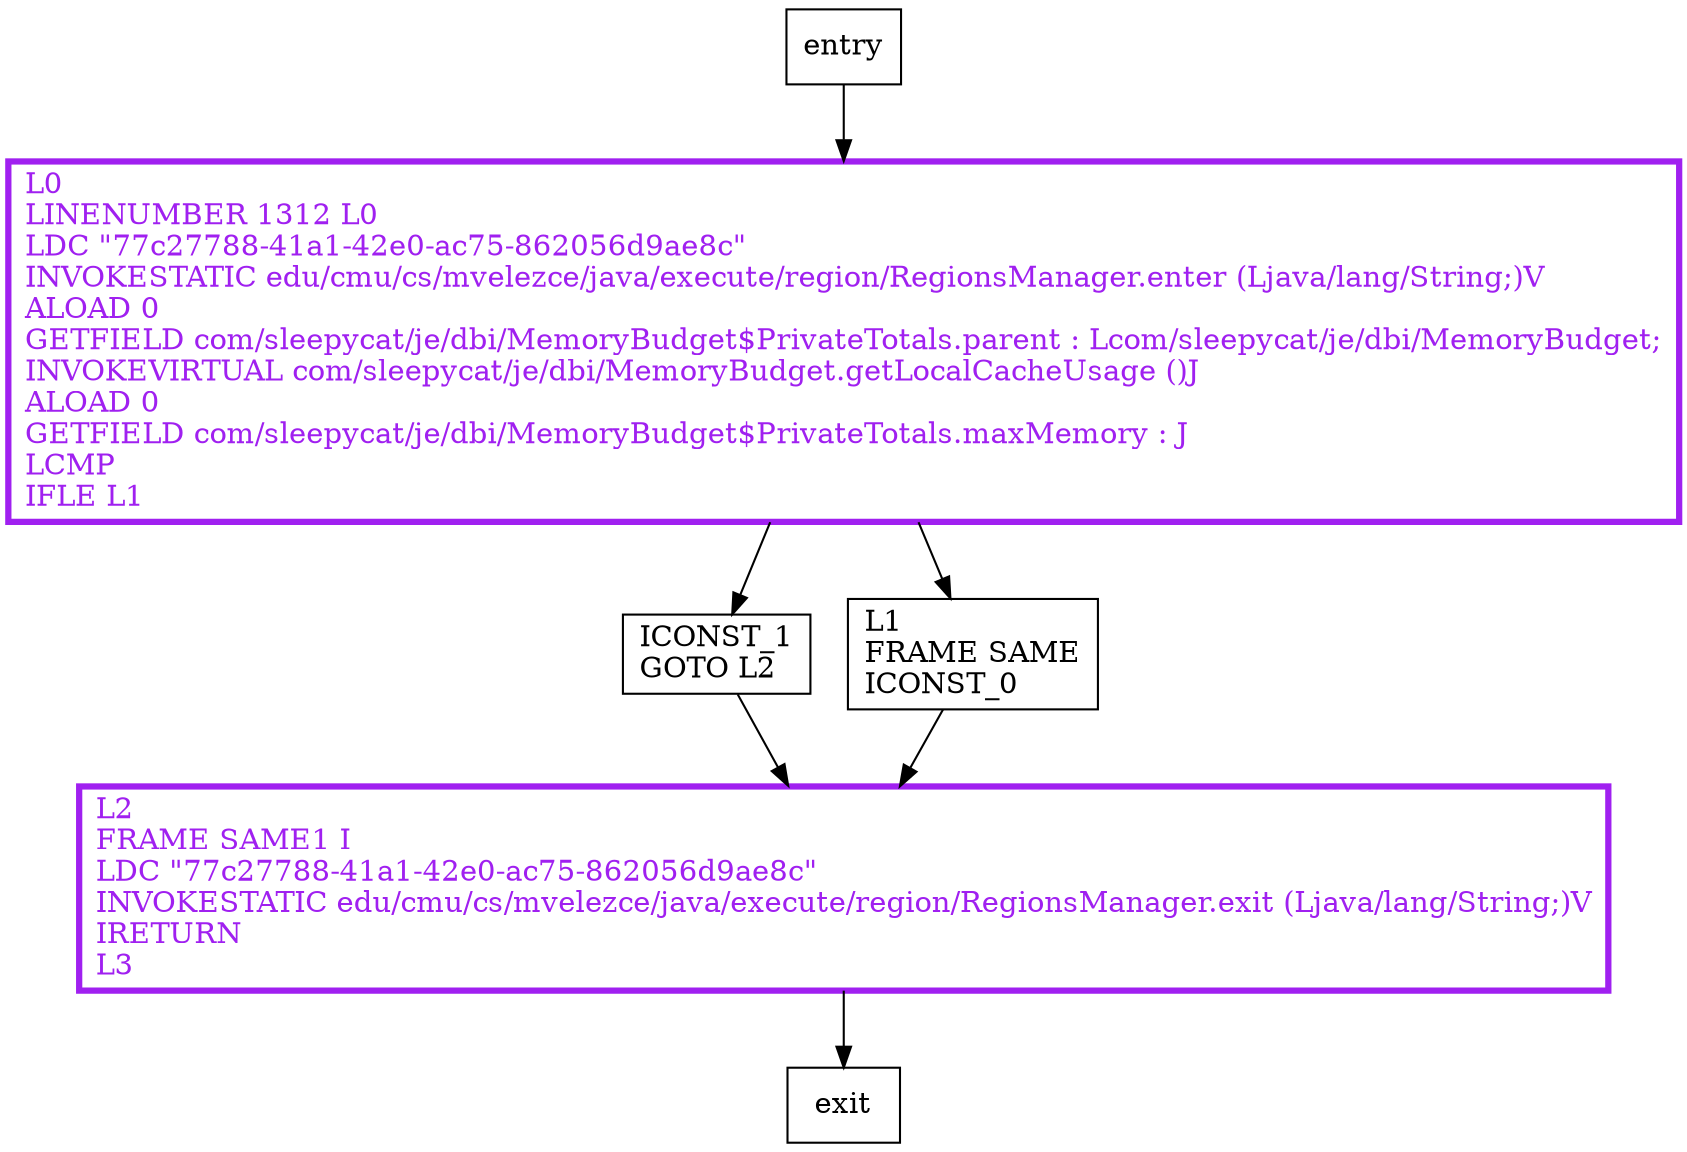 digraph updateCacheUsage {
node [shape=record];
275864487 [label="L0\lLINENUMBER 1312 L0\lLDC \"77c27788-41a1-42e0-ac75-862056d9ae8c\"\lINVOKESTATIC edu/cmu/cs/mvelezce/java/execute/region/RegionsManager.enter (Ljava/lang/String;)V\lALOAD 0\lGETFIELD com/sleepycat/je/dbi/MemoryBudget$PrivateTotals.parent : Lcom/sleepycat/je/dbi/MemoryBudget;\lINVOKEVIRTUAL com/sleepycat/je/dbi/MemoryBudget.getLocalCacheUsage ()J\lALOAD 0\lGETFIELD com/sleepycat/je/dbi/MemoryBudget$PrivateTotals.maxMemory : J\lLCMP\lIFLE L1\l"];
1194396506 [label="ICONST_1\lGOTO L2\l"];
1691252003 [label="L1\lFRAME SAME\lICONST_0\l"];
1040021220 [label="L2\lFRAME SAME1 I\lLDC \"77c27788-41a1-42e0-ac75-862056d9ae8c\"\lINVOKESTATIC edu/cmu/cs/mvelezce/java/execute/region/RegionsManager.exit (Ljava/lang/String;)V\lIRETURN\lL3\l"];
entry;
exit;
entry -> 275864487
275864487 -> 1194396506
275864487 -> 1691252003
1194396506 -> 1040021220
1691252003 -> 1040021220
1040021220 -> exit
275864487[fontcolor="purple", penwidth=3, color="purple"];
1040021220[fontcolor="purple", penwidth=3, color="purple"];
}
